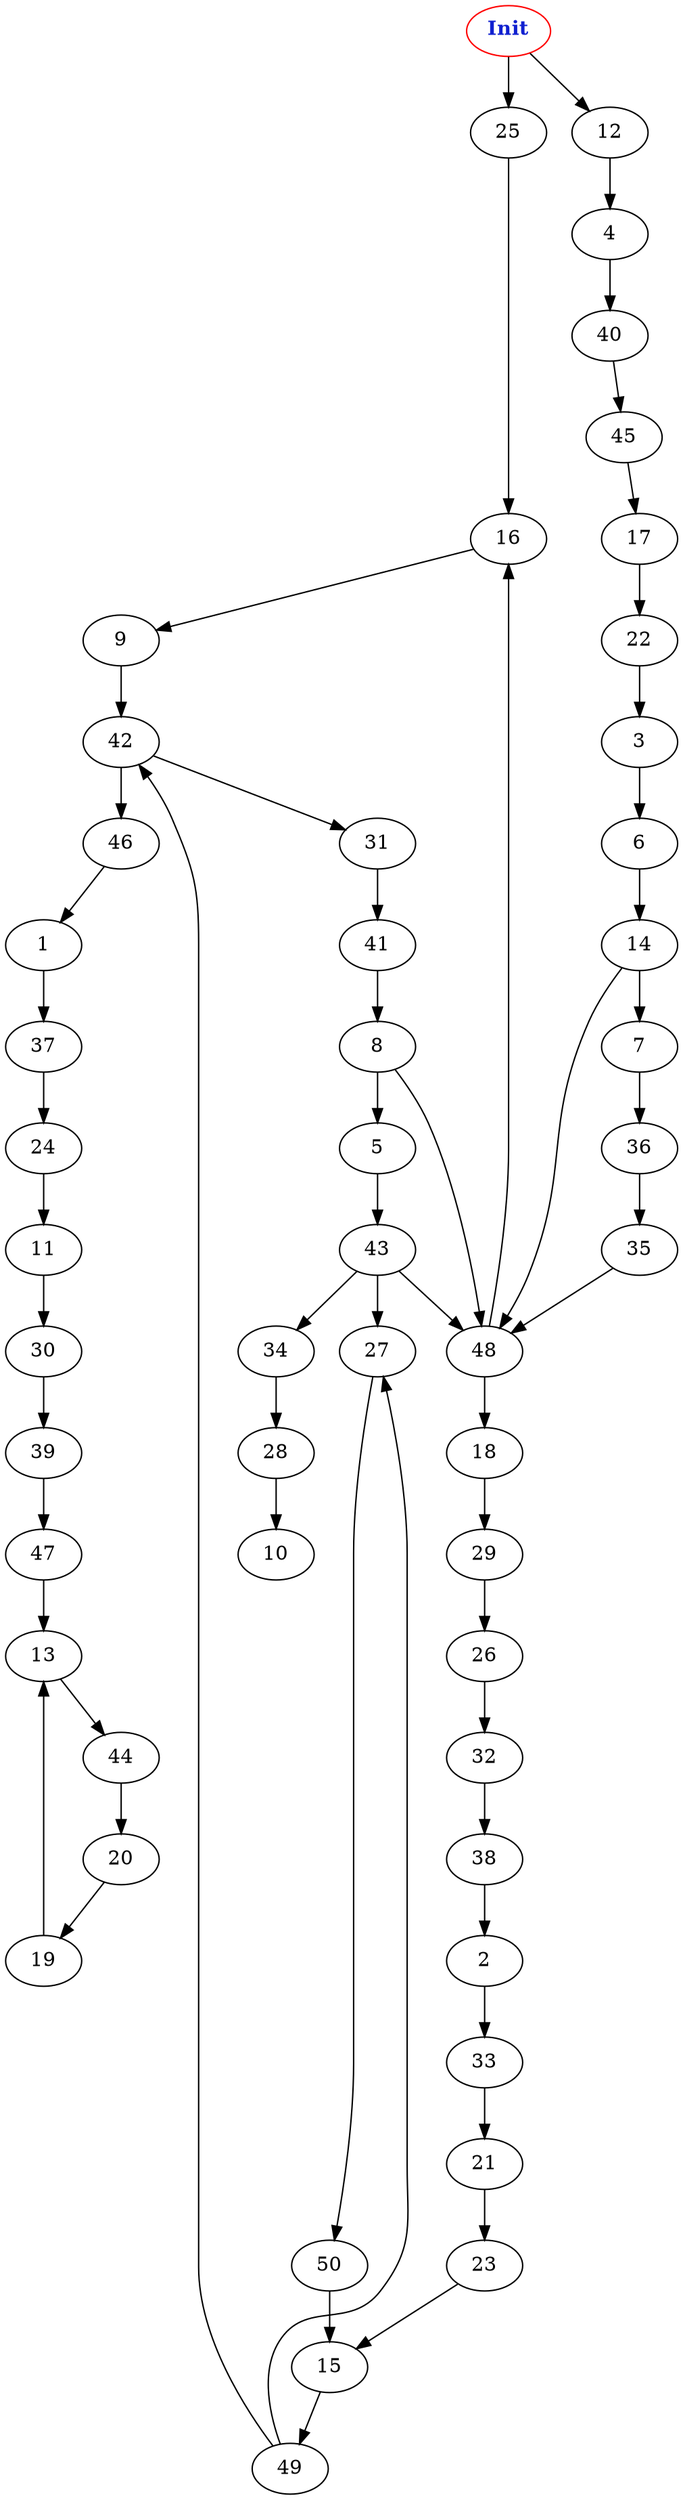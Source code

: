 digraph "Net Graph with 51 nodes" {
edge ["class"="link-class"]
"0" ["color"="red","label"=<<b>Init</b>>,"fontcolor"="#1020d0"]
"0" -> "25" ["weight"="5.0"]
"0" -> "12" ["weight"="2.0"]
"25" -> "16" ["weight"="2.0"]
"12" -> "4" ["weight"="7.0"]
"5" -> "43" ["weight"="2.0"]
"43" -> "27" ["weight"="8.0"]
"43" -> "34" ["weight"="5.0"]
"43" -> "48" ["weight"="6.0"]
"14" -> "7" ["weight"="4.0"]
"14" -> "48" ["weight"="1.0"]
"7" -> "36" ["weight"="3.0"]
"36" -> "35" ["weight"="4.0"]
"48" -> "18" ["weight"="3.0"]
"48" -> "16" ["weight"="5.0"]
"1" -> "37" ["weight"="5.0"]
"37" -> "24" ["weight"="9.0"]
"6" -> "14" ["weight"="7.0"]
"9" -> "42" ["weight"="4.0"]
"42" -> "46" ["weight"="7.0"]
"42" -> "31" ["weight"="1.0"]
"2" -> "33" ["weight"="8.0"]
"33" -> "21" ["weight"="9.0"]
"8" -> "5" ["weight"="5.0"]
"8" -> "48" ["weight"="3.0"]
"4" -> "40" ["weight"="8.0"]
"40" -> "45" ["weight"="1.0"]
"46" -> "1" ["weight"="2.0"]
"31" -> "41" ["weight"="5.0"]
"41" -> "8" ["weight"="3.0"]
"24" -> "11" ["weight"="4.0"]
"11" -> "30" ["weight"="9.0"]
"30" -> "39" ["weight"="6.0"]
"16" -> "9" ["weight"="2.0"]
"20" -> "19" ["weight"="7.0"]
"19" -> "13" ["weight"="8.0"]
"13" -> "44" ["weight"="3.0"]
"44" -> "20" ["weight"="1.0"]
"29" -> "26" ["weight"="5.0"]
"26" -> "32" ["weight"="1.0"]
"32" -> "38" ["weight"="3.0"]
"21" -> "23" ["weight"="3.0"]
"23" -> "15" ["weight"="5.0"]
"28" -> "10" ["weight"="1.0"]
"38" -> "2" ["weight"="4.0"]
"45" -> "17" ["weight"="1.0"]
"17" -> "22" ["weight"="4.0"]
"22" -> "3" ["weight"="5.0"]
"34" -> "28" ["weight"="8.0"]
"3" -> "6" ["weight"="5.0"]
"27" -> "50" ["weight"="4.0"]
"50" -> "15" ["weight"="8.0"]
"49" -> "42" ["weight"="2.0"]
"49" -> "27" ["weight"="1.0"]
"39" -> "47" ["weight"="5.0"]
"47" -> "13" ["weight"="5.0"]
"35" -> "48" ["weight"="1.0"]
"18" -> "29" ["weight"="1.0"]
"15" -> "49" ["weight"="3.0"]
}